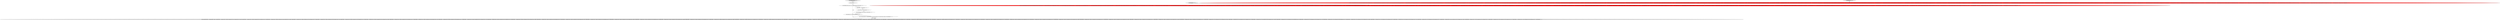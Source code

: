 digraph {
6 [style = filled, label = "assertQ(req,facetPivotPrefix + \"/str(@name='field'((.='place_t'(\",facetPivotPrefix + \"(str(@name='value'((.='dublin'((/arr(@name='pivot'(/lst(1(/str(@name='value'((.='microsoft'(\",facetPivotPrefix + \"(str(@name='value'((.='dublin'((/arr(@name='pivot'(/lst(1(/int(@name='count'((.=4(\",facetPivotPrefix + \"(str(@name='value'((.='dublin'((/arr(@name='pivot'(/lst(2(/str(@name='value'((.='polecat'(\",facetPivotPrefix + \"(str(@name='value'((.='dublin'((/arr(@name='pivot'(/lst(2(/int(@name='count'((.=4(\",facetPivotPrefix + \"(str(@name='value'((.='dublin'((/arr(@name='pivot'(/lst(3(/str(@name='value'((.='null'(\",facetPivotPrefix + \"(str(@name='value'((.='dublin'((/arr(@name='pivot'(/lst(3(/int(@name='count'((.=3(\",facetPivotPrefix + \"(str(@name='value'((.='dublin'((/arr(@name='pivot'(/lst(4(/str(@name='value'((.='fujitsu'(\",facetPivotPrefix + \"(str(@name='value'((.='dublin'((/arr(@name='pivot'(/lst(4(/int(@name='count'((.=2(\",facetPivotPrefix + \"(str(@name='value'((.='dublin'((/arr(@name='pivot'(/lst(5(/str(@name='value'((.='bbc'(\",facetPivotPrefix + \"(str(@name='value'((.='dublin'((/arr(@name='pivot'(/lst(5(/int(@name='count'((.=1(\",facetPivotPrefix + \"(str(@name='value'((.='london'((/arr(@name='pivot'(/lst(1(/str(@name='value'((.='null'(\",facetPivotPrefix + \"(str(@name='value'((.='london'((/arr(@name='pivot'(/lst(1(/int(@name='count'((.=3(\",facetPivotPrefix + \"(str(@name='value'((.='london'((/arr(@name='pivot'(/lst(2(/str(@name='value'((.='polecat'(\",facetPivotPrefix + \"(str(@name='value'((.='london'((/arr(@name='pivot'(/lst(2(/int(@name='count'((.=3(\",facetPivotPrefix + \"(str(@name='value'((.='london'((/arr(@name='pivot'(/lst(3(/str(@name='value'((.='bbc'(\",facetPivotPrefix + \"(str(@name='value'((.='london'((/arr(@name='pivot'(/lst(3(/int(@name='count'((.=2(\",facetPivotPrefix + \"(str(@name='value'((.='london'((/arr(@name='pivot'(/lst(4(/str(@name='value'((.='fujitsu'(\",facetPivotPrefix + \"(str(@name='value'((.='london'((/arr(@name='pivot'(/lst(4(/int(@name='count'((.=2(\",facetPivotPrefix + \"(str(@name='value'((.='london'((/arr(@name='pivot'(/lst(5(/str(@name='value'((.='microsoft'(\",facetPivotPrefix + \"(str(@name='value'((.='london'((/arr(@name='pivot'(/lst(5(/int(@name='count'((.=2(\",facetPivotPrefix + \"(str(@name='value'((.='cardiff'((/arr(@name='pivot'(/lst(1(/str(@name='value'((.='polecat'(\",facetPivotPrefix + \"(str(@name='value'((.='cardiff'((/arr(@name='pivot'(/lst(1(/int(@name='count'((.=3(\",facetPivotPrefix + \"(str(@name='value'((.='cardiff'((/arr(@name='pivot'(/lst(2(/str(@name='value'((.='bbc'(\",facetPivotPrefix + \"(str(@name='value'((.='cardiff'((/arr(@name='pivot'(/lst(2(/int(@name='count'((.=2(\",facetPivotPrefix + \"(str(@name='value'((.='cardiff'((/arr(@name='pivot'(/lst(3(/str(@name='value'((.='microsoft'(\",facetPivotPrefix + \"(str(@name='value'((.='cardiff'((/arr(@name='pivot'(/lst(3(/int(@name='count'((.=2(\",facetPivotPrefix + \"(str(@name='value'((.='cardiff'((/arr(@name='pivot'(/lst(4(/str(@name='value'((.='null'(\",facetPivotPrefix + \"(str(@name='value'((.='cardiff'((/arr(@name='pivot'(/lst(4(/int(@name='count'((.=2(\",facetPivotPrefix + \"(str(@name='value'((.='cardiff'((/arr(@name='pivot'(/lst(5(/str(@name='value'((.='fujitsu'(\",facetPivotPrefix + \"(str(@name='value'((.='cardiff'((/arr(@name='pivot'(/lst(5(/int(@name='count'((.=1(\",facetPivotPrefix + \"(str(@name='value'((.='krakow'((/arr(@name='pivot'(/lst(1(/str(@name='value'((.='null'(\",facetPivotPrefix + \"(str(@name='value'((.='krakow'((/arr(@name='pivot'(/lst(1(/int(@name='count'((.=3(\",facetPivotPrefix + \"(str(@name='value'((.='krakow'((/arr(@name='pivot'(/lst(2(/str(@name='value'((.='bbc'(\",facetPivotPrefix + \"(str(@name='value'((.='krakow'((/arr(@name='pivot'(/lst(2(/int(@name='count'((.=2(\",facetPivotPrefix + \"(str(@name='value'((.='krakow'((/arr(@name='pivot'(/lst(3(/str(@name='value'((.='polecat'(\",facetPivotPrefix + \"(str(@name='value'((.='krakow'((/arr(@name='pivot'(/lst(3(/int(@name='count'((.=2(\",facetPivotPrefix + \"(str(@name='value'((.='krakow'((/arr(@name='pivot'(/lst(4(/str(@name='value'((.='fujitsu'(\",facetPivotPrefix + \"(str(@name='value'((.='krakow'((/arr(@name='pivot'(/lst(4(/int(@name='count'((.=1(\",facetPivotPrefix + \"(str(@name='value'((.='krakow'((/arr(@name='pivot'(/lst(5(/str(@name='value'((.='microsoft'(\",facetPivotPrefix + \"(str(@name='value'((.='krakow'((/arr(@name='pivot'(/lst(5(/int(@name='count'((.=1(\",facetPivotPrefix + \"(str(@name='value'((.='la'((/arr(@name='pivot'(/lst(1(/str(@name='value'((.='fujitsu'(\",facetPivotPrefix + \"(str(@name='value'((.='la'((/arr(@name='pivot'(/lst(1(/int(@name='count'((.=2(\",facetPivotPrefix + \"(str(@name='value'((.='la'((/arr(@name='pivot'(/lst(2(/str(@name='value'((.='microsoft'(\",facetPivotPrefix + \"(str(@name='value'((.='la'((/arr(@name='pivot'(/lst(2(/int(@name='count'((.=2(\",facetPivotPrefix + \"(str(@name='value'((.='la'((/arr(@name='pivot'(/lst(3(/str(@name='value'((.='null'(\",facetPivotPrefix + \"(str(@name='value'((.='la'((/arr(@name='pivot'(/lst(3(/int(@name='count'((.=2(\",facetPivotPrefix + \"(str(@name='value'((.='la'((/arr(@name='pivot'(/lst(4(/str(@name='value'((.='polecat'(\",facetPivotPrefix + \"(str(@name='value'((.='la'((/arr(@name='pivot'(/lst(4(/int(@name='count'((.=2(\",facetPivotPrefix + \"(str(@name='value'((.='la'((/arr(@name='pivot'(/lst(5(/str(@name='value'((.='bbc'(\",facetPivotPrefix + \"(str(@name='value'((.='la'((/arr(@name='pivot'(/lst(5(/int(@name='count'((.=1(\",facetPivotPrefix + \"(str(@name='value'((.='cork'((/arr(@name='pivot'(/lst(1(/str(@name='value'((.='fujitsu'(\",facetPivotPrefix + \"(str(@name='value'((.='cork'((/arr(@name='pivot'(/lst(1(/int(@name='count'((.=1(\",facetPivotPrefix + \"(str(@name='value'((.='cork'((/arr(@name='pivot'(/lst(2(/str(@name='value'((.='rte'(\",facetPivotPrefix + \"(str(@name='value'((.='cork'((/arr(@name='pivot'(/lst(2(/int(@name='count'((.=1(\")@@@10@@@['0', '0', '1']", fillcolor = lightgray, shape = ellipse image = "AAA0AAABBB3BBB"];
10 [style = filled, label = "params.add(\"facet\",\"true\")@@@6@@@['0', '0', '1']", fillcolor = white, shape = ellipse image = "AAA0AAABBB3BBB"];
2 [style = filled, label = "assertQ(\"/schema/?indent=on&wt=xml\",\"count(/response/lst(@name='schema'(/str(@name='name'() = 1\",\"/response/lst(@name='schema'(/str(@name='name'((.='test-rest'(\",\"count(/response/lst(@name='schema'(/float(@name='version'() = 1\",\"/response/lst(@name='schema'(/float(@name='version'((.='1.6'(\",\"count(/response/lst(@name='schema'(/lst(@name='solrQueryParser'(/str(@name='defaultOperator'() = 1\",\"/response/lst(@name='schema'(/lst(@name='solrQueryParser'(/str(@name='defaultOperator'((.='OR'(\",\"count(/response/lst(@name='schema'(/str(@name='uniqueKey'() = 1\",\"/response/lst(@name='schema'(/str(@name='uniqueKey'((.='id'(\",\"count(/response/lst(@name='schema'(/str(@name='defaultSearchField'() = 1\",\"/response/lst(@name='schema'(/str(@name='defaultSearchField'((.='text'(\",\"(/response/lst(@name='schema'(/arr(@name='fieldTypes'(/lst/str(@name='name'()(1( = 'HTMLstandardtok'\",\"(/response/lst(@name='schema'(/arr(@name='fieldTypes'(/lst/str(@name='name'()(2( = 'HTMLredtok'\",\"(/response/lst(@name='schema'(/arr(@name='fieldTypes'(/lst/str(@name='name'()(3( = 'boolean'\",\"(/response/lst(@name='schema'(/arr(@name='fields'(/lst/str(@name='name'()(1( = 'HTMLstandardtok'\",\"(/response/lst(@name='schema'(/arr(@name='fields'(/lst/str(@name='name'()(2( = 'HTMLredtok'\",\"(/response/lst(@name='schema'(/arr(@name='fields'(/lst/str(@name='name'()(3( = '_version_'\",\"(/response/lst(@name='schema'(/arr(@name='dynamicFields'(/lst/str(@name='name'()(1( = '*_coordinate'\",\"(/response/lst(@name='schema'(/arr(@name='dynamicFields'(/lst/str(@name='name'()(2( = 'ignored_*'\",\"(/response/lst(@name='schema'(/arr(@name='dynamicFields'(/lst/str(@name='name'()(3( = '*_mfacet'\",\"/response/lst(@name='schema'(/arr(@name='copyFields'(/lst( str(@name='source'((.='title'(\" + \" and str(@name='dest'((.='title_stemmed'(\" + \" and int(@name='maxChars'((.='200'((\",\"/response/lst(@name='schema'(/arr(@name='copyFields'(/lst( str(@name='source'((.='title'(\" + \" and str(@name='dest'((.='dest_sub_no_ast_s'((\",\"/response/lst(@name='schema'(/arr(@name='copyFields'(/lst( str(@name='source'((.='*_i'(\" + \" and str(@name='dest'((.='title'((\",\"/response/lst(@name='schema'(/arr(@name='copyFields'(/lst( str(@name='source'((.='*_i'(\" + \" and str(@name='dest'((.='*_s'((\",\"/response/lst(@name='schema'(/arr(@name='copyFields'(/lst( str(@name='source'((.='*_i'(\" + \" and str(@name='dest'((.='*_dest_sub_s'((\",\"/response/lst(@name='schema'(/arr(@name='copyFields'(/lst( str(@name='source'((.='*_i'(\" + \" and str(@name='dest'((.='dest_sub_no_ast_s'((\",\"/response/lst(@name='schema'(/arr(@name='copyFields'(/lst( str(@name='source'((.='*_src_sub_i'(\" + \" and str(@name='dest'((.='title'((\",\"/response/lst(@name='schema'(/arr(@name='copyFields'(/lst( str(@name='source'((.='*_src_sub_i'(\" + \" and str(@name='dest'((.='*_s'((\",\"/response/lst(@name='schema'(/arr(@name='copyFields'(/lst( str(@name='source'((.='*_src_sub_i'(\" + \" and str(@name='dest'((.='*_dest_sub_s'((\",\"/response/lst(@name='schema'(/arr(@name='copyFields'(/lst( str(@name='source'((.='*_src_sub_i'(\" + \" and str(@name='dest'((.='dest_sub_no_ast_s'((\",\"/response/lst(@name='schema'(/arr(@name='copyFields'(/lst( str(@name='source'((.='src_sub_no_ast_i'(\" + \" and str(@name='dest'((.='title'((\",\"/response/lst(@name='schema'(/arr(@name='copyFields'(/lst( str(@name='source'((.='src_sub_no_ast_i'(\" + \" and str(@name='dest'((.='*_s'((\",\"/response/lst(@name='schema'(/arr(@name='copyFields'(/lst( str(@name='source'((.='src_sub_no_ast_i'(\" + \" and str(@name='dest'((.='*_dest_sub_s'((\",\"/response/lst(@name='schema'(/arr(@name='copyFields'(/lst( str(@name='source'((.='src_sub_no_ast_i'(\" + \" and str(@name='dest'((.='dest_sub_no_ast_s'((\",\"/response/lst(@name='schema'(/arr(@name='copyFields'(/lst( str(@name='source'((.='title_*'(\" + \" and str(@name='dest'((.='text'((\",\"/response/lst(@name='schema'(/arr(@name='copyFields'(/lst( str(@name='source'((.='title_*'(\" + \" and str(@name='dest'((.='*_s'((\",\"/response/lst(@name='schema'(/arr(@name='copyFields'(/lst( str(@name='source'((.='title_*'(\" + \" and str(@name='dest'((.='*_dest_sub_s'((\",\"/response/lst(@name='schema'(/arr(@name='copyFields'(/lst( str(@name='source'((.='title_*'(\" + \" and str(@name='dest'((.='dest_sub_no_ast_s'((\")@@@3@@@['0', '1', '0']", fillcolor = red, shape = ellipse image = "AAA1AAABBB2BBB"];
7 [style = filled, label = "SolrQueryRequest req = req(params)@@@8@@@['0', '0', '1']", fillcolor = white, shape = ellipse image = "AAA0AAABBB3BBB"];
9 [style = filled, label = "final ModifiableSolrParams params = new ModifiableSolrParams()@@@4@@@['0', '0', '1']", fillcolor = white, shape = ellipse image = "AAA0AAABBB3BBB"];
12 [style = filled, label = "final String facetPivotPrefix = \"//lst(@name='facet_counts'(/lst(@name='facet_pivot'(/arr(@name='place_t,company_t'(/lst\"@@@9@@@['0', '0', '1']", fillcolor = white, shape = ellipse image = "AAA0AAABBB3BBB"];
1 [style = filled, label = "testXMLResponse['1', '0', '0']", fillcolor = lightgray, shape = diamond image = "AAA0AAABBB1BBB"];
8 [style = filled, label = "testPivotFacetUnsorted['0', '0', '1']", fillcolor = lightgray, shape = diamond image = "AAA0AAABBB3BBB"];
4 [style = filled, label = "index()@@@3@@@['0', '0', '1']", fillcolor = white, shape = ellipse image = "AAA0AAABBB3BBB"];
3 [style = filled, label = "testXMLResponse['0', '1', '0']", fillcolor = lightgray, shape = diamond image = "AAA0AAABBB2BBB"];
0 [style = filled, label = "assertQ(\"/schema/?indent=on&wt=xml\",\"count(/response/lst(@name='schema'(/str(@name='name'() = 1\",\"/response/lst(@name='schema'(/str(@name='name'((.='test-rest'(\",\"count(/response/lst(@name='schema'(/float(@name='version'() = 1\",\"/response/lst(@name='schema'(/float(@name='version'((.='1.5'(\",\"count(/response/lst(@name='schema'(/lst(@name='solrQueryParser'(/str(@name='defaultOperator'() = 1\",\"/response/lst(@name='schema'(/lst(@name='solrQueryParser'(/str(@name='defaultOperator'((.='OR'(\",\"count(/response/lst(@name='schema'(/str(@name='uniqueKey'() = 1\",\"/response/lst(@name='schema'(/str(@name='uniqueKey'((.='id'(\",\"count(/response/lst(@name='schema'(/str(@name='defaultSearchField'() = 1\",\"/response/lst(@name='schema'(/str(@name='defaultSearchField'((.='text'(\",\"(/response/lst(@name='schema'(/arr(@name='fieldTypes'(/lst/str(@name='name'()(1( = 'HTMLstandardtok'\",\"(/response/lst(@name='schema'(/arr(@name='fieldTypes'(/lst/str(@name='name'()(2( = 'HTMLredtok'\",\"(/response/lst(@name='schema'(/arr(@name='fieldTypes'(/lst/str(@name='name'()(3( = 'boolean'\",\"(/response/lst(@name='schema'(/arr(@name='fields'(/lst/str(@name='name'()(1( = 'HTMLstandardtok'\",\"(/response/lst(@name='schema'(/arr(@name='fields'(/lst/str(@name='name'()(2( = 'HTMLredtok'\",\"(/response/lst(@name='schema'(/arr(@name='fields'(/lst/str(@name='name'()(3( = '_version_'\",\"(/response/lst(@name='schema'(/arr(@name='dynamicFields'(/lst/str(@name='name'()(1( = '*_coordinate'\",\"(/response/lst(@name='schema'(/arr(@name='dynamicFields'(/lst/str(@name='name'()(2( = 'ignored_*'\",\"(/response/lst(@name='schema'(/arr(@name='dynamicFields'(/lst/str(@name='name'()(3( = '*_mfacet'\",\"/response/lst(@name='schema'(/arr(@name='copyFields'(/lst( str(@name='source'((.='title'(\" + \" and str(@name='dest'((.='title_stemmed'(\" + \" and int(@name='maxChars'((.='200'((\",\"/response/lst(@name='schema'(/arr(@name='copyFields'(/lst( str(@name='source'((.='title'(\" + \" and str(@name='dest'((.='dest_sub_no_ast_s'((\",\"/response/lst(@name='schema'(/arr(@name='copyFields'(/lst( str(@name='source'((.='*_i'(\" + \" and str(@name='dest'((.='title'((\",\"/response/lst(@name='schema'(/arr(@name='copyFields'(/lst( str(@name='source'((.='*_i'(\" + \" and str(@name='dest'((.='*_s'((\",\"/response/lst(@name='schema'(/arr(@name='copyFields'(/lst( str(@name='source'((.='*_i'(\" + \" and str(@name='dest'((.='*_dest_sub_s'((\",\"/response/lst(@name='schema'(/arr(@name='copyFields'(/lst( str(@name='source'((.='*_i'(\" + \" and str(@name='dest'((.='dest_sub_no_ast_s'((\",\"/response/lst(@name='schema'(/arr(@name='copyFields'(/lst( str(@name='source'((.='*_src_sub_i'(\" + \" and str(@name='dest'((.='title'((\",\"/response/lst(@name='schema'(/arr(@name='copyFields'(/lst( str(@name='source'((.='*_src_sub_i'(\" + \" and str(@name='dest'((.='*_s'((\",\"/response/lst(@name='schema'(/arr(@name='copyFields'(/lst( str(@name='source'((.='*_src_sub_i'(\" + \" and str(@name='dest'((.='*_dest_sub_s'((\",\"/response/lst(@name='schema'(/arr(@name='copyFields'(/lst( str(@name='source'((.='*_src_sub_i'(\" + \" and str(@name='dest'((.='dest_sub_no_ast_s'((\",\"/response/lst(@name='schema'(/arr(@name='copyFields'(/lst( str(@name='source'((.='src_sub_no_ast_i'(\" + \" and str(@name='dest'((.='title'((\",\"/response/lst(@name='schema'(/arr(@name='copyFields'(/lst( str(@name='source'((.='src_sub_no_ast_i'(\" + \" and str(@name='dest'((.='*_s'((\",\"/response/lst(@name='schema'(/arr(@name='copyFields'(/lst( str(@name='source'((.='src_sub_no_ast_i'(\" + \" and str(@name='dest'((.='*_dest_sub_s'((\",\"/response/lst(@name='schema'(/arr(@name='copyFields'(/lst( str(@name='source'((.='src_sub_no_ast_i'(\" + \" and str(@name='dest'((.='dest_sub_no_ast_s'((\",\"/response/lst(@name='schema'(/arr(@name='copyFields'(/lst( str(@name='source'((.='title_*'(\" + \" and str(@name='dest'((.='text'((\",\"/response/lst(@name='schema'(/arr(@name='copyFields'(/lst( str(@name='source'((.='title_*'(\" + \" and str(@name='dest'((.='*_s'((\",\"/response/lst(@name='schema'(/arr(@name='copyFields'(/lst( str(@name='source'((.='title_*'(\" + \" and str(@name='dest'((.='*_dest_sub_s'((\",\"/response/lst(@name='schema'(/arr(@name='copyFields'(/lst( str(@name='source'((.='title_*'(\" + \" and str(@name='dest'((.='dest_sub_no_ast_s'((\")@@@3@@@['1', '0', '0']", fillcolor = red, shape = ellipse image = "AAA1AAABBB1BBB"];
5 [style = filled, label = "params.add(\"q\",\"*:*\")@@@5@@@['0', '0', '1']", fillcolor = white, shape = ellipse image = "AAA0AAABBB3BBB"];
11 [style = filled, label = "params.add(\"facet.pivot\",\"place_t,company_t\")@@@7@@@['0', '0', '1']", fillcolor = white, shape = ellipse image = "AAA0AAABBB3BBB"];
9->5 [style = bold, label=""];
4->9 [style = bold, label=""];
5->10 [style = bold, label=""];
0->2 [style = dashed, label="0"];
9->7 [style = solid, label="params"];
1->0 [style = bold, label=""];
8->4 [style = bold, label=""];
3->2 [style = bold, label=""];
12->6 [style = solid, label="facetPivotPrefix"];
12->6 [style = bold, label=""];
7->12 [style = bold, label=""];
7->6 [style = solid, label="req"];
11->7 [style = bold, label=""];
10->11 [style = bold, label=""];
}
